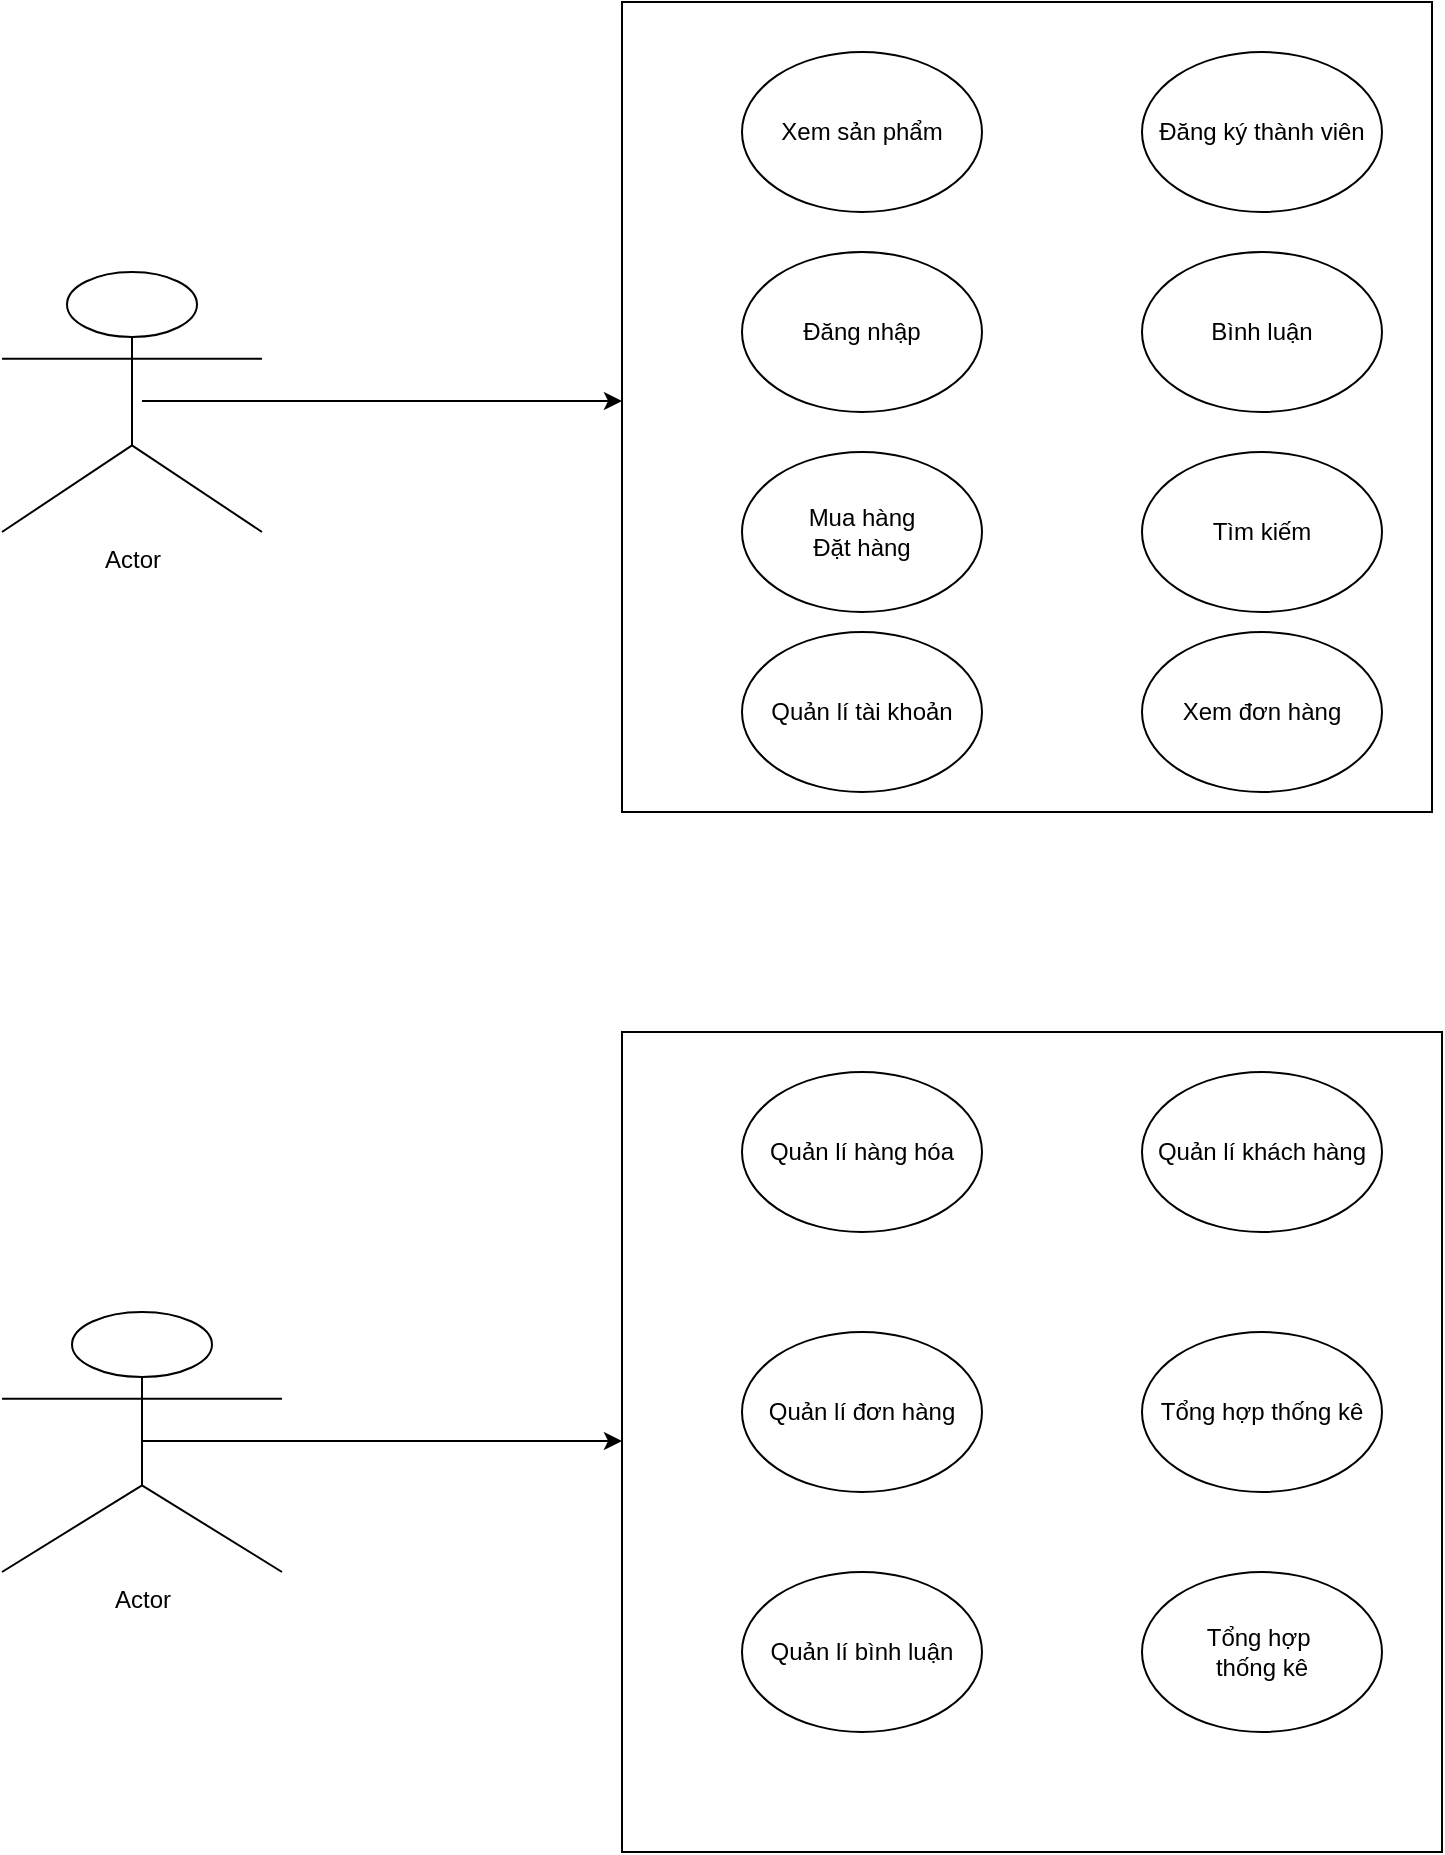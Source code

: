 <mxfile version="15.6.8" type="github">
  <diagram id="C4OztMn8q3nOHiGEID6p" name="Page-1">
    <mxGraphModel dx="1378" dy="1957" grid="1" gridSize="10" guides="1" tooltips="1" connect="1" arrows="1" fold="1" page="1" pageScale="1" pageWidth="827" pageHeight="1169" math="0" shadow="0">
      <root>
        <mxCell id="0" />
        <mxCell id="1" parent="0" />
        <mxCell id="vx2iBCNRQu0jolygc7Sw-1" value="Actor" style="shape=umlActor;verticalLabelPosition=bottom;verticalAlign=top;html=1;outlineConnect=0;" vertex="1" parent="1">
          <mxGeometry x="80" y="30" width="130" height="130" as="geometry" />
        </mxCell>
        <mxCell id="vx2iBCNRQu0jolygc7Sw-2" value="Actor" style="shape=umlActor;verticalLabelPosition=bottom;verticalAlign=top;html=1;outlineConnect=0;" vertex="1" parent="1">
          <mxGeometry x="80" y="550" width="140" height="130" as="geometry" />
        </mxCell>
        <mxCell id="vx2iBCNRQu0jolygc7Sw-3" value="" style="endArrow=classic;html=1;rounded=0;" edge="1" parent="1">
          <mxGeometry width="50" height="50" relative="1" as="geometry">
            <mxPoint x="150" y="614.5" as="sourcePoint" />
            <mxPoint x="390" y="614.5" as="targetPoint" />
            <Array as="points">
              <mxPoint x="230" y="614.5" />
            </Array>
          </mxGeometry>
        </mxCell>
        <mxCell id="vx2iBCNRQu0jolygc7Sw-7" value="" style="endArrow=classic;html=1;rounded=0;" edge="1" parent="1">
          <mxGeometry width="50" height="50" relative="1" as="geometry">
            <mxPoint x="150" y="94.5" as="sourcePoint" />
            <mxPoint x="390" y="94.5" as="targetPoint" />
            <Array as="points">
              <mxPoint x="230" y="94.5" />
            </Array>
          </mxGeometry>
        </mxCell>
        <mxCell id="vx2iBCNRQu0jolygc7Sw-8" value="" style="whiteSpace=wrap;html=1;aspect=fixed;" vertex="1" parent="1">
          <mxGeometry x="390" y="-105" width="405" height="405" as="geometry" />
        </mxCell>
        <mxCell id="vx2iBCNRQu0jolygc7Sw-10" value="" style="whiteSpace=wrap;html=1;aspect=fixed;" vertex="1" parent="1">
          <mxGeometry x="390" y="410" width="410" height="410" as="geometry" />
        </mxCell>
        <mxCell id="vx2iBCNRQu0jolygc7Sw-11" value="Xem sản phẩm" style="ellipse;whiteSpace=wrap;html=1;" vertex="1" parent="1">
          <mxGeometry x="450" y="-80" width="120" height="80" as="geometry" />
        </mxCell>
        <mxCell id="vx2iBCNRQu0jolygc7Sw-13" value="Đăng ký thành viên" style="ellipse;whiteSpace=wrap;html=1;" vertex="1" parent="1">
          <mxGeometry x="650" y="-80" width="120" height="80" as="geometry" />
        </mxCell>
        <mxCell id="vx2iBCNRQu0jolygc7Sw-15" value="Đăng nhập" style="ellipse;whiteSpace=wrap;html=1;" vertex="1" parent="1">
          <mxGeometry x="450" y="20" width="120" height="80" as="geometry" />
        </mxCell>
        <mxCell id="vx2iBCNRQu0jolygc7Sw-16" value="Bình luận" style="ellipse;whiteSpace=wrap;html=1;" vertex="1" parent="1">
          <mxGeometry x="650" y="20" width="120" height="80" as="geometry" />
        </mxCell>
        <mxCell id="vx2iBCNRQu0jolygc7Sw-17" value="Mua hàng&lt;br&gt;Đặt hàng" style="ellipse;whiteSpace=wrap;html=1;" vertex="1" parent="1">
          <mxGeometry x="450" y="120" width="120" height="80" as="geometry" />
        </mxCell>
        <mxCell id="vx2iBCNRQu0jolygc7Sw-18" value="Tìm kiếm" style="ellipse;whiteSpace=wrap;html=1;" vertex="1" parent="1">
          <mxGeometry x="650" y="120" width="120" height="80" as="geometry" />
        </mxCell>
        <mxCell id="vx2iBCNRQu0jolygc7Sw-19" value="Quản lí tài khoản" style="ellipse;whiteSpace=wrap;html=1;" vertex="1" parent="1">
          <mxGeometry x="450" y="210" width="120" height="80" as="geometry" />
        </mxCell>
        <mxCell id="vx2iBCNRQu0jolygc7Sw-21" value="Xem đơn hàng" style="ellipse;whiteSpace=wrap;html=1;" vertex="1" parent="1">
          <mxGeometry x="650" y="210" width="120" height="80" as="geometry" />
        </mxCell>
        <mxCell id="vx2iBCNRQu0jolygc7Sw-23" value="Quản lí hàng hóa" style="ellipse;whiteSpace=wrap;html=1;" vertex="1" parent="1">
          <mxGeometry x="450" y="430" width="120" height="80" as="geometry" />
        </mxCell>
        <mxCell id="vx2iBCNRQu0jolygc7Sw-24" value="Quản lí khách hàng" style="ellipse;whiteSpace=wrap;html=1;" vertex="1" parent="1">
          <mxGeometry x="650" y="430" width="120" height="80" as="geometry" />
        </mxCell>
        <mxCell id="vx2iBCNRQu0jolygc7Sw-25" value="Quản lí đơn hàng" style="ellipse;whiteSpace=wrap;html=1;" vertex="1" parent="1">
          <mxGeometry x="450" y="560" width="120" height="80" as="geometry" />
        </mxCell>
        <mxCell id="vx2iBCNRQu0jolygc7Sw-26" value="Tổng hợp thống kê" style="ellipse;whiteSpace=wrap;html=1;" vertex="1" parent="1">
          <mxGeometry x="650" y="560" width="120" height="80" as="geometry" />
        </mxCell>
        <mxCell id="vx2iBCNRQu0jolygc7Sw-27" value="Quản lí bình luận&lt;span style=&quot;color: rgba(0 , 0 , 0 , 0) ; font-family: monospace ; font-size: 0px&quot;&gt;%3CmxGraphModel%3E%3Croot%3E%3CmxCell%20id%3D%220%22%2F%3E%3CmxCell%20id%3D%221%22%20parent%3D%220%22%2F%3E%3CmxCell%20id%3D%222%22%20value%3D%22Qu%E1%BA%A3n%20l%C3%AD%20%C4%91%C6%A1n%20h%C3%A0ng%22%20style%3D%22ellipse%3BwhiteSpace%3Dwrap%3Bhtml%3D1%3B%22%20vertex%3D%221%22%20parent%3D%221%22%3E%3CmxGeometry%20x%3D%22450%22%20y%3D%22530%22%20width%3D%22120%22%20height%3D%2280%22%20as%3D%22geometry%22%2F%3E%3C%2FmxCell%3E%3C%2Froot%3E%3C%2FmxGraphModel%3E&lt;/span&gt;" style="ellipse;whiteSpace=wrap;html=1;" vertex="1" parent="1">
          <mxGeometry x="450" y="680" width="120" height="80" as="geometry" />
        </mxCell>
        <mxCell id="vx2iBCNRQu0jolygc7Sw-28" value="Tổng hợp&amp;nbsp;&lt;br&gt;thống kê" style="ellipse;whiteSpace=wrap;html=1;" vertex="1" parent="1">
          <mxGeometry x="650" y="680" width="120" height="80" as="geometry" />
        </mxCell>
      </root>
    </mxGraphModel>
  </diagram>
</mxfile>
